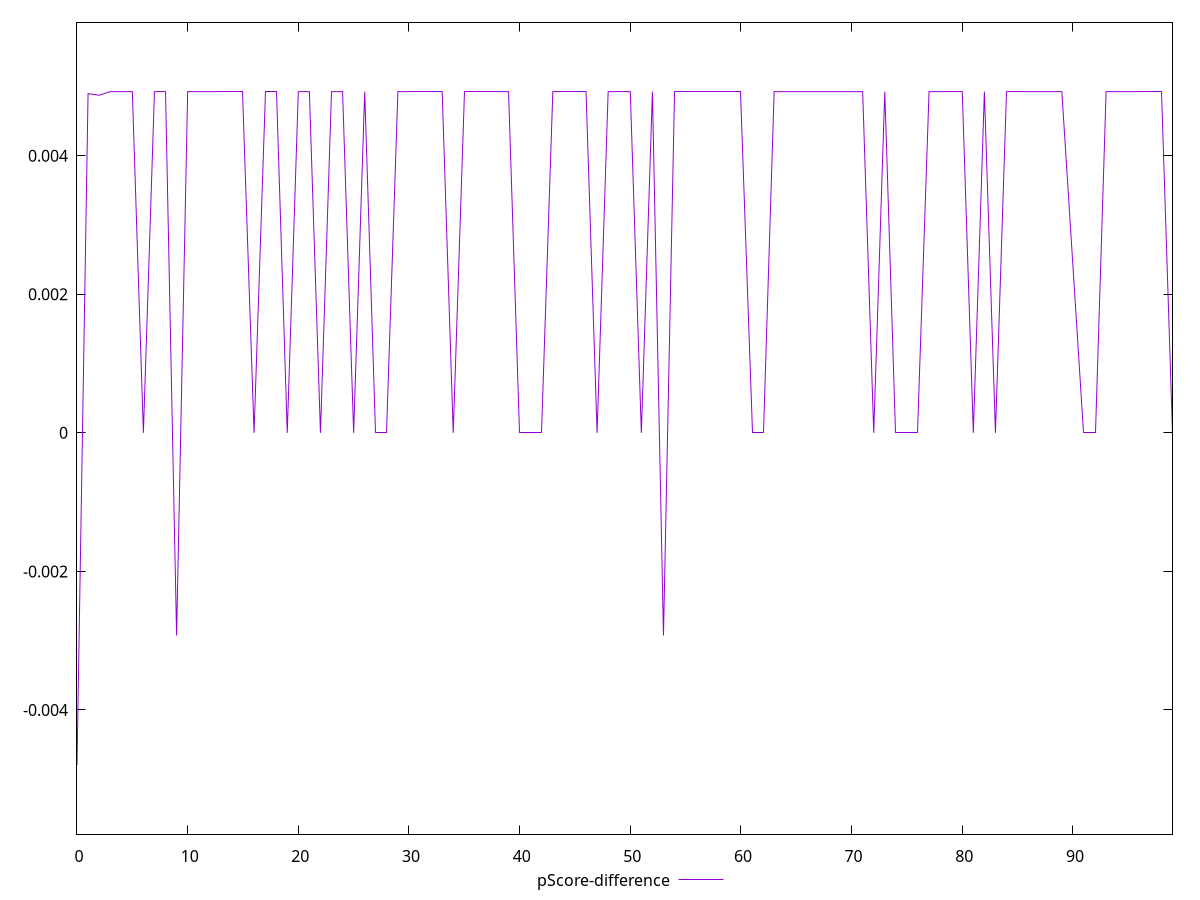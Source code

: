 reset

$pScoreDifference <<EOF
0 -0.0047919973204893496
1 0.004896154201825598
2 0.004873158438846226
3 0.004925234050769389
4 0.004925346213345894
5 0.004925610126211677
6 0
7 0.004925610126211677
8 0.004926005997934857
9 -0.002923852849396058
10 0.004925346213345894
11 0.004925610126211677
12 0.004925346213345894
13 0.004925497963085723
14 0.004925610126211677
15 0.004925610126211677
16 0
17 0.004925610126211677
18 0.004925610126211677
19 0
20 0.004925610126211677
21 0.004925346213345894
22 0
23 0.004925497963085723
24 0.004925346213345894
25 0
26 0.004925346213345894
27 0
28 0
29 0.004925610126211677
30 0.004925234050769389
31 0.004925610126211677
32 0.004925610126211677
33 0.004925497963085723
34 0
35 0.004925234050769389
36 0.004925234050769389
37 0.004925234050769389
38 0.004925610126211677
39 0.004925346213345894
40 0
41 0
42 0
43 0.004925610126211677
44 0.004925234050769389
45 0.004925234050769389
46 0.004925610126211677
47 0
48 0.004925346213345838
49 0.004925834453164302
50 0.004925610126211677
51 0
52 0.004925610126211677
53 -0.002923852849396058
54 0.004925893833984618
55 0.004925610126211677
56 0.004925610126211677
57 0.004925234050769389
58 0.004925234050769389
59 0.004925610126211677
60 0.004925610126211677
61 0
62 0
63 0.004925346213345894
64 0.004925234050769389
65 0.004925610126211677
66 0.004925497963085723
67 0.004925346213345894
68 0.004925610126211677
69 0.00492455448250656
70 0.004925234050769389
71 0.004925497963085723
72 0
73 0.004925610126211677
74 0
75 0
76 0
77 0.004925234050769389
78 0.004925610126211677
79 0.004925722289571166
80 0.004925610126211677
81 0
82 0.004925234050769389
83 0
84 0.004925610126211677
85 0.0049258740403705925
86 0.004925346213345894
87 0.004925497963085723
88 0.004925346213345894
89 0.004925610126211677
91 0
92 0
93 0.004925610126211677
94 0.004925346213345894
95 0.004925497963085723
96 0.004925610126211677
97 0.004925346213345894
98 0.004925346213345894
99 0
EOF

set key outside below
set xrange [0:99]
set yrange [-0.00579199732048935:0.005926005997934857]
set trange [-0.00579199732048935:0.005926005997934857]
set terminal svg size 640, 500 enhanced background rgb 'white'
set output "report/report_00029_2021-02-24T13-36-40.390Z/uses-long-cache-ttl/samples/card/pScore-difference/values.svg"

plot $pScoreDifference title "pScore-difference" with line

reset
